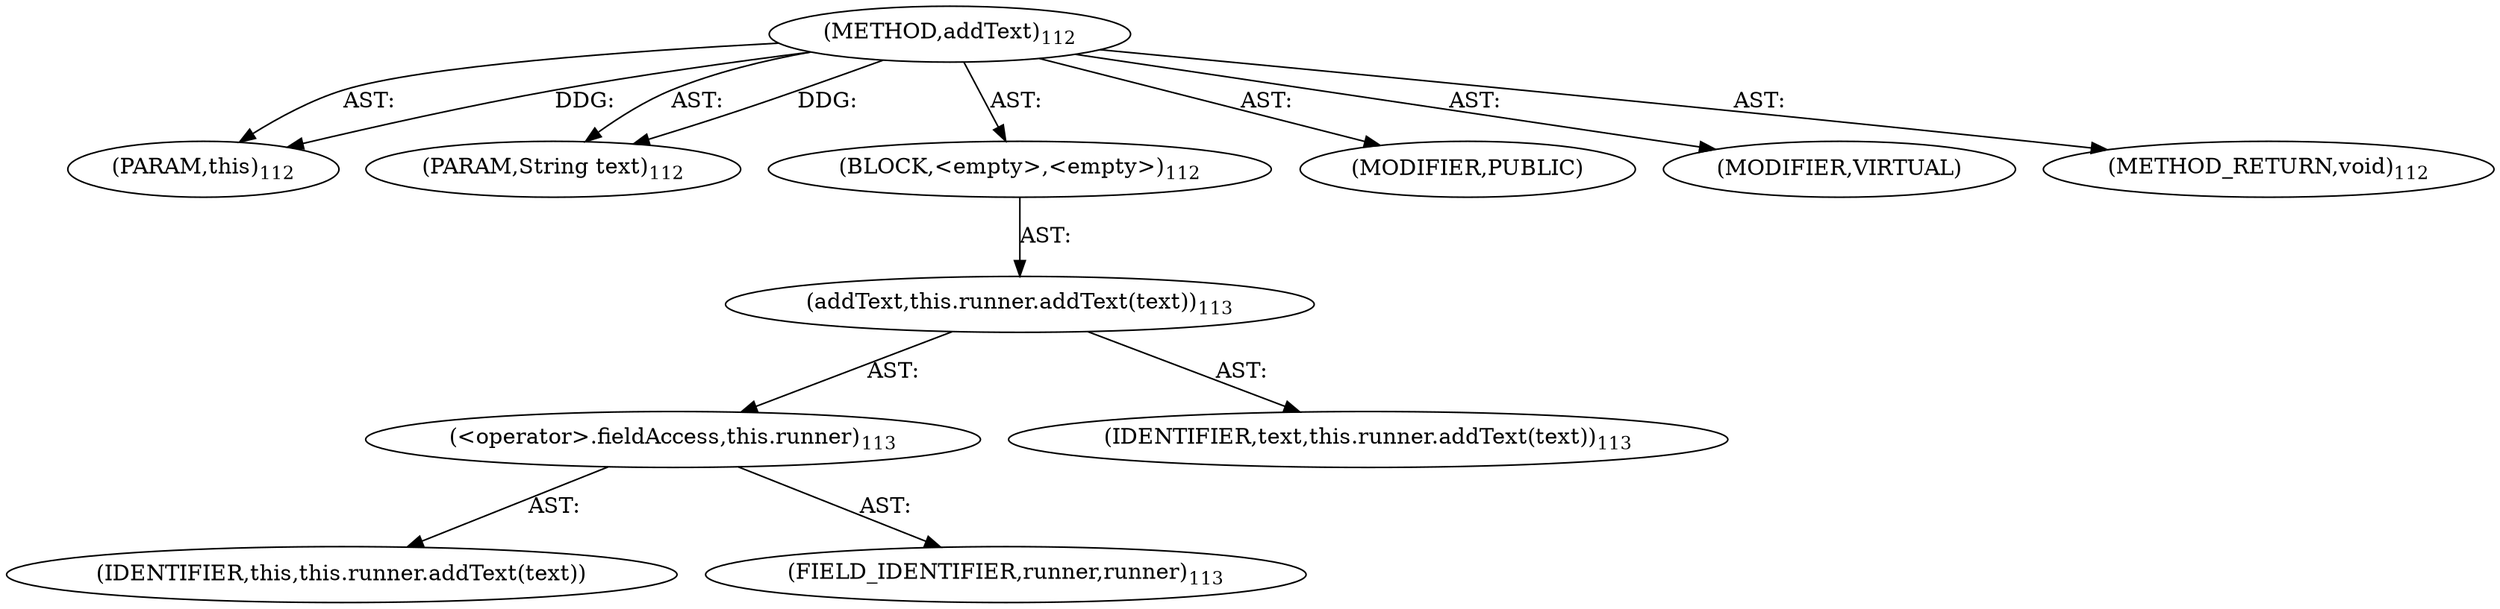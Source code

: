 digraph "addText" {  
"111669149699" [label = <(METHOD,addText)<SUB>112</SUB>> ]
"115964116997" [label = <(PARAM,this)<SUB>112</SUB>> ]
"115964116998" [label = <(PARAM,String text)<SUB>112</SUB>> ]
"25769803779" [label = <(BLOCK,&lt;empty&gt;,&lt;empty&gt;)<SUB>112</SUB>> ]
"30064771102" [label = <(addText,this.runner.addText(text))<SUB>113</SUB>> ]
"30064771103" [label = <(&lt;operator&gt;.fieldAccess,this.runner)<SUB>113</SUB>> ]
"68719476756" [label = <(IDENTIFIER,this,this.runner.addText(text))> ]
"55834574857" [label = <(FIELD_IDENTIFIER,runner,runner)<SUB>113</SUB>> ]
"68719476757" [label = <(IDENTIFIER,text,this.runner.addText(text))<SUB>113</SUB>> ]
"133143986183" [label = <(MODIFIER,PUBLIC)> ]
"133143986184" [label = <(MODIFIER,VIRTUAL)> ]
"128849018883" [label = <(METHOD_RETURN,void)<SUB>112</SUB>> ]
  "111669149699" -> "115964116997"  [ label = "AST: "] 
  "111669149699" -> "115964116998"  [ label = "AST: "] 
  "111669149699" -> "25769803779"  [ label = "AST: "] 
  "111669149699" -> "133143986183"  [ label = "AST: "] 
  "111669149699" -> "133143986184"  [ label = "AST: "] 
  "111669149699" -> "128849018883"  [ label = "AST: "] 
  "25769803779" -> "30064771102"  [ label = "AST: "] 
  "30064771102" -> "30064771103"  [ label = "AST: "] 
  "30064771102" -> "68719476757"  [ label = "AST: "] 
  "30064771103" -> "68719476756"  [ label = "AST: "] 
  "30064771103" -> "55834574857"  [ label = "AST: "] 
  "111669149699" -> "115964116997"  [ label = "DDG: "] 
  "111669149699" -> "115964116998"  [ label = "DDG: "] 
}
